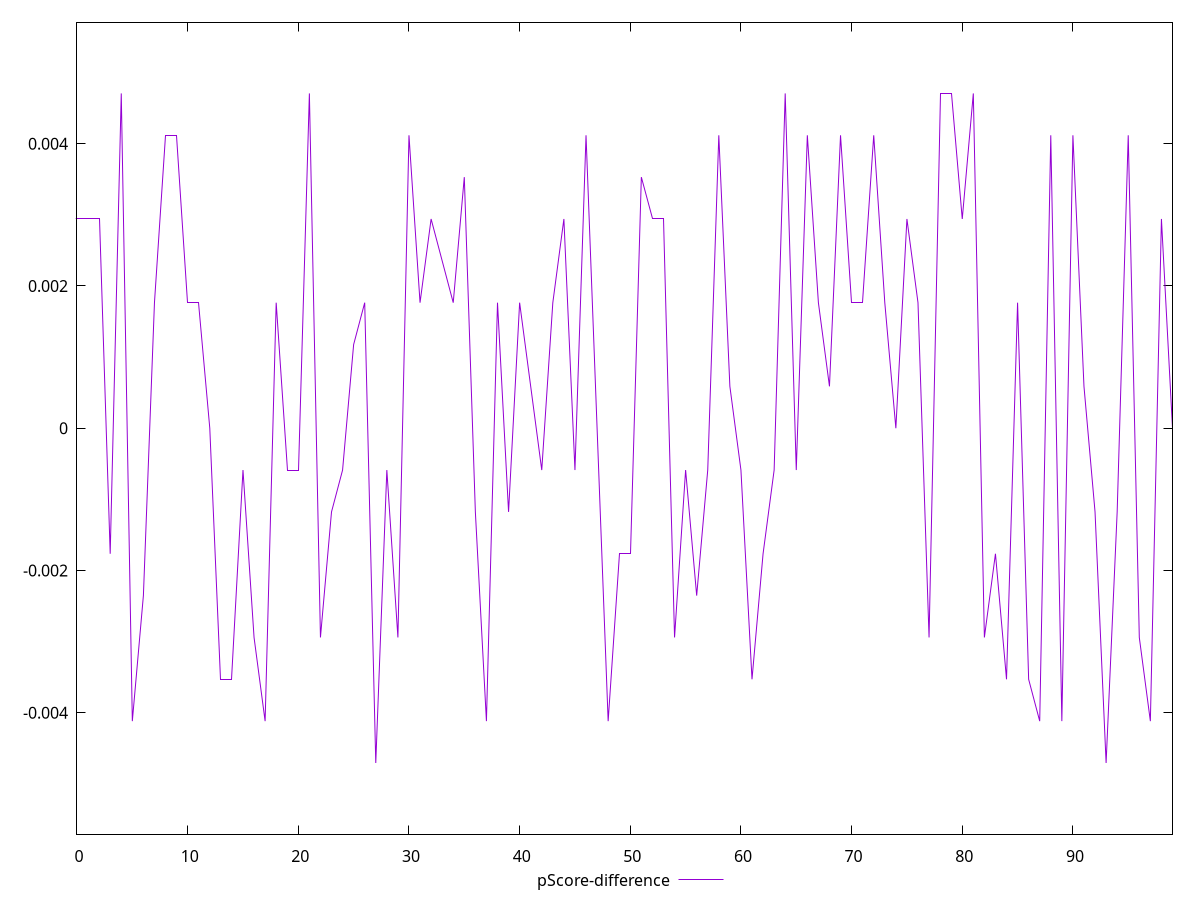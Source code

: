 reset

$pScoreDifference <<EOF
0 0.002941176470588225
1 0.002941176470588225
2 0.002941176470588225
3 -0.001764705882352946
4 0.004705882352941143
5 -0.004117647058823559
6 -0.002352941176470613
7 0.0017647058823529183
8 0.0041176470588235314
9 0.0041176470588235314
10 0.0017647058823529321
11 0.001764705882352946
12 0
13 -0.0035294117647059198
14 -0.003529411764705892
15 -0.0005882352941176394
16 -0.0029411764705882526
17 -0.004117647058823559
18 0.0017647058823529321
19 -0.000588235294117681
20 -0.000588235294117681
21 0.004705882352941143
22 -0.0029411764705882387
23 -0.0011764705882353343
24 -0.000588235294117681
25 0.0011764705882353066
26 0.0017647058823529183
27 -0.004705882352941171
28 -0.0005882352941176672
29 -0.0029411764705882526
30 0.0041176470588235314
31 0.0017647058823529321
32 0.0029411764705882526
33 0.0023529411764705577
34 0.0017647058823529321
35 0.0035294117647058643
36 -0.0011764705882352788
37 -0.004117647058823559
38 0.0017647058823529321
39 -0.0011764705882353343
40 0.0017647058823529321
41 0.0005882352941176394
42 -0.0005882352941176672
43 0.0017647058823529321
44 0.0029411764705882526
45 -0.0005882352941176672
46 0.0041176470588235314
47 1.3877787807814457e-17
48 -0.004117647058823559
49 -0.0017647058823529599
50 -0.0017647058823529599
51 0.0035294117647058365
52 0.002941176470588197
53 0.0029411764705882526
54 -0.002941176470588225
55 -0.0005882352941176394
56 -0.0023529411764705785
57 -0.0005882352941176394
58 0.0041176470588235314
59 0.0005882352941176394
60 -0.0005882352941176949
61 -0.003529411764705892
62 -0.001764705882352946
63 -0.0005882352941176394
64 0.004705882352941171
65 -0.000588235294117681
66 0.0041176470588235314
67 0.0017647058823529321
68 0.0005882352941176533
69 0.004117647058823504
70 0.0017647058823529321
71 0.001764705882352946
72 0.0041176470588235314
73 0.0017647058823529321
74 0
75 0.0029411764705882526
76 0.0017647058823529321
77 -0.0029411764705882526
78 0.004705882352941143
79 0.004705882352941171
80 0.0029411764705882526
81 0.004705882352941171
82 -0.0029411764705882526
83 -0.0017647058823529599
84 -0.003529411764705878
85 0.0017647058823529321
86 -0.0035294117647059198
87 -0.0041176470588235314
88 0.0041176470588235314
89 -0.004117647058823559
90 0.0041176470588235314
91 0.0005882352941176117
92 -0.0011764705882352788
93 -0.004705882352941199
94 -0.0011764705882353066
95 0.0041176470588235314
96 -0.0029411764705882526
97 -0.0041176470588235505
98 0.002941176470588197
99 0
EOF

set key outside below
set xrange [0:99]
set yrange [-0.005705882352941199:0.005705882352941171]
set trange [-0.005705882352941199:0.005705882352941171]
set terminal svg size 640, 500 enhanced background rgb 'white'
set output "reports/report_00027_2021-02-24T12-40-31.850Z/unused-javascript/samples/astro/pScore-difference/values.svg"

plot $pScoreDifference title "pScore-difference" with line

reset
